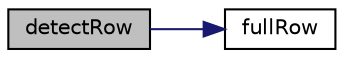digraph "detectRow"
{
  edge [fontname="Helvetica",fontsize="10",labelfontname="Helvetica",labelfontsize="10"];
  node [fontname="Helvetica",fontsize="10",shape=record];
  rankdir="LR";
  Node13 [label="detectRow",height=0.2,width=0.4,color="black", fillcolor="grey75", style="filled", fontcolor="black"];
  Node13 -> Node14 [color="midnightblue",fontsize="10",style="solid",fontname="Helvetica"];
  Node14 [label="fullRow",height=0.2,width=0.4,color="black", fillcolor="white", style="filled",URL="$update_8c.html#a35c79938c8ccc4683d509620aa6e15af"];
}
